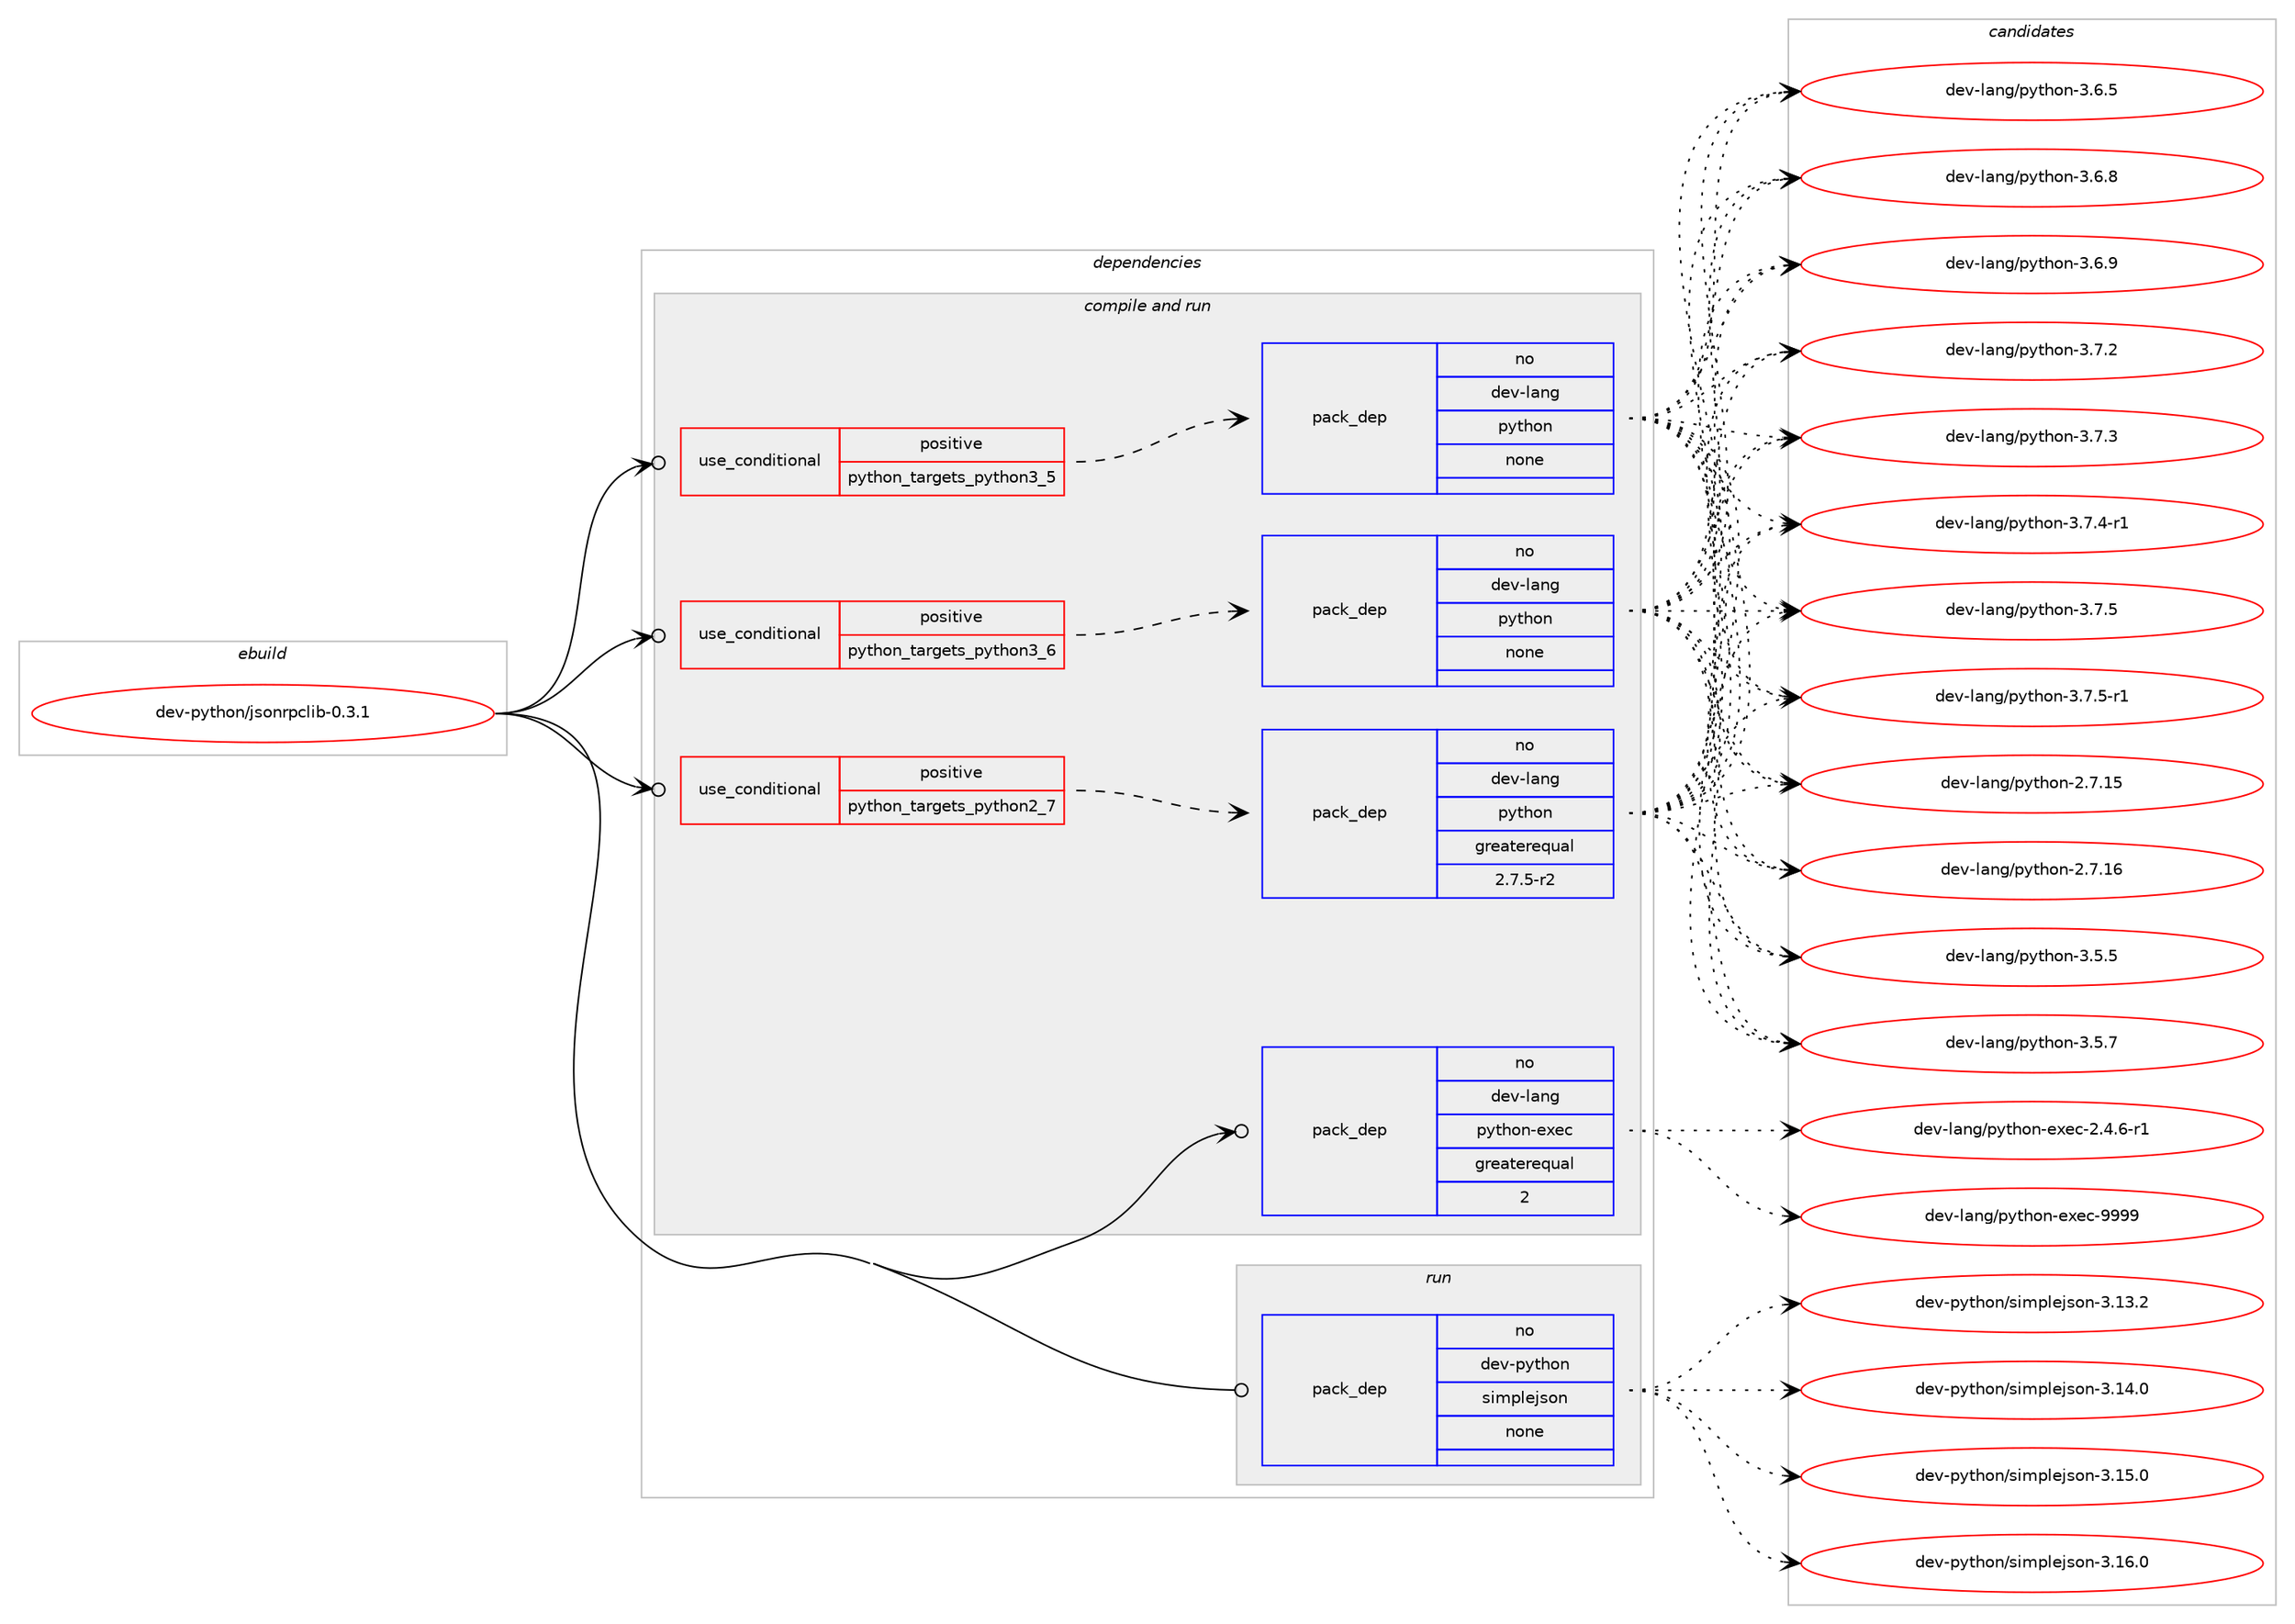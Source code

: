 digraph prolog {

# *************
# Graph options
# *************

newrank=true;
concentrate=true;
compound=true;
graph [rankdir=LR,fontname=Helvetica,fontsize=10,ranksep=1.5];#, ranksep=2.5, nodesep=0.2];
edge  [arrowhead=vee];
node  [fontname=Helvetica,fontsize=10];

# **********
# The ebuild
# **********

subgraph cluster_leftcol {
color=gray;
rank=same;
label=<<i>ebuild</i>>;
id [label="dev-python/jsonrpclib-0.3.1", color=red, width=4, href="../dev-python/jsonrpclib-0.3.1.svg"];
}

# ****************
# The dependencies
# ****************

subgraph cluster_midcol {
color=gray;
label=<<i>dependencies</i>>;
subgraph cluster_compile {
fillcolor="#eeeeee";
style=filled;
label=<<i>compile</i>>;
}
subgraph cluster_compileandrun {
fillcolor="#eeeeee";
style=filled;
label=<<i>compile and run</i>>;
subgraph cond141574 {
dependency611635 [label=<<TABLE BORDER="0" CELLBORDER="1" CELLSPACING="0" CELLPADDING="4"><TR><TD ROWSPAN="3" CELLPADDING="10">use_conditional</TD></TR><TR><TD>positive</TD></TR><TR><TD>python_targets_python2_7</TD></TR></TABLE>>, shape=none, color=red];
subgraph pack458258 {
dependency611636 [label=<<TABLE BORDER="0" CELLBORDER="1" CELLSPACING="0" CELLPADDING="4" WIDTH="220"><TR><TD ROWSPAN="6" CELLPADDING="30">pack_dep</TD></TR><TR><TD WIDTH="110">no</TD></TR><TR><TD>dev-lang</TD></TR><TR><TD>python</TD></TR><TR><TD>greaterequal</TD></TR><TR><TD>2.7.5-r2</TD></TR></TABLE>>, shape=none, color=blue];
}
dependency611635:e -> dependency611636:w [weight=20,style="dashed",arrowhead="vee"];
}
id:e -> dependency611635:w [weight=20,style="solid",arrowhead="odotvee"];
subgraph cond141575 {
dependency611637 [label=<<TABLE BORDER="0" CELLBORDER="1" CELLSPACING="0" CELLPADDING="4"><TR><TD ROWSPAN="3" CELLPADDING="10">use_conditional</TD></TR><TR><TD>positive</TD></TR><TR><TD>python_targets_python3_5</TD></TR></TABLE>>, shape=none, color=red];
subgraph pack458259 {
dependency611638 [label=<<TABLE BORDER="0" CELLBORDER="1" CELLSPACING="0" CELLPADDING="4" WIDTH="220"><TR><TD ROWSPAN="6" CELLPADDING="30">pack_dep</TD></TR><TR><TD WIDTH="110">no</TD></TR><TR><TD>dev-lang</TD></TR><TR><TD>python</TD></TR><TR><TD>none</TD></TR><TR><TD></TD></TR></TABLE>>, shape=none, color=blue];
}
dependency611637:e -> dependency611638:w [weight=20,style="dashed",arrowhead="vee"];
}
id:e -> dependency611637:w [weight=20,style="solid",arrowhead="odotvee"];
subgraph cond141576 {
dependency611639 [label=<<TABLE BORDER="0" CELLBORDER="1" CELLSPACING="0" CELLPADDING="4"><TR><TD ROWSPAN="3" CELLPADDING="10">use_conditional</TD></TR><TR><TD>positive</TD></TR><TR><TD>python_targets_python3_6</TD></TR></TABLE>>, shape=none, color=red];
subgraph pack458260 {
dependency611640 [label=<<TABLE BORDER="0" CELLBORDER="1" CELLSPACING="0" CELLPADDING="4" WIDTH="220"><TR><TD ROWSPAN="6" CELLPADDING="30">pack_dep</TD></TR><TR><TD WIDTH="110">no</TD></TR><TR><TD>dev-lang</TD></TR><TR><TD>python</TD></TR><TR><TD>none</TD></TR><TR><TD></TD></TR></TABLE>>, shape=none, color=blue];
}
dependency611639:e -> dependency611640:w [weight=20,style="dashed",arrowhead="vee"];
}
id:e -> dependency611639:w [weight=20,style="solid",arrowhead="odotvee"];
subgraph pack458261 {
dependency611641 [label=<<TABLE BORDER="0" CELLBORDER="1" CELLSPACING="0" CELLPADDING="4" WIDTH="220"><TR><TD ROWSPAN="6" CELLPADDING="30">pack_dep</TD></TR><TR><TD WIDTH="110">no</TD></TR><TR><TD>dev-lang</TD></TR><TR><TD>python-exec</TD></TR><TR><TD>greaterequal</TD></TR><TR><TD>2</TD></TR></TABLE>>, shape=none, color=blue];
}
id:e -> dependency611641:w [weight=20,style="solid",arrowhead="odotvee"];
}
subgraph cluster_run {
fillcolor="#eeeeee";
style=filled;
label=<<i>run</i>>;
subgraph pack458262 {
dependency611642 [label=<<TABLE BORDER="0" CELLBORDER="1" CELLSPACING="0" CELLPADDING="4" WIDTH="220"><TR><TD ROWSPAN="6" CELLPADDING="30">pack_dep</TD></TR><TR><TD WIDTH="110">no</TD></TR><TR><TD>dev-python</TD></TR><TR><TD>simplejson</TD></TR><TR><TD>none</TD></TR><TR><TD></TD></TR></TABLE>>, shape=none, color=blue];
}
id:e -> dependency611642:w [weight=20,style="solid",arrowhead="odot"];
}
}

# **************
# The candidates
# **************

subgraph cluster_choices {
rank=same;
color=gray;
label=<<i>candidates</i>>;

subgraph choice458258 {
color=black;
nodesep=1;
choice10010111845108971101034711212111610411111045504655464953 [label="dev-lang/python-2.7.15", color=red, width=4,href="../dev-lang/python-2.7.15.svg"];
choice10010111845108971101034711212111610411111045504655464954 [label="dev-lang/python-2.7.16", color=red, width=4,href="../dev-lang/python-2.7.16.svg"];
choice100101118451089711010347112121116104111110455146534653 [label="dev-lang/python-3.5.5", color=red, width=4,href="../dev-lang/python-3.5.5.svg"];
choice100101118451089711010347112121116104111110455146534655 [label="dev-lang/python-3.5.7", color=red, width=4,href="../dev-lang/python-3.5.7.svg"];
choice100101118451089711010347112121116104111110455146544653 [label="dev-lang/python-3.6.5", color=red, width=4,href="../dev-lang/python-3.6.5.svg"];
choice100101118451089711010347112121116104111110455146544656 [label="dev-lang/python-3.6.8", color=red, width=4,href="../dev-lang/python-3.6.8.svg"];
choice100101118451089711010347112121116104111110455146544657 [label="dev-lang/python-3.6.9", color=red, width=4,href="../dev-lang/python-3.6.9.svg"];
choice100101118451089711010347112121116104111110455146554650 [label="dev-lang/python-3.7.2", color=red, width=4,href="../dev-lang/python-3.7.2.svg"];
choice100101118451089711010347112121116104111110455146554651 [label="dev-lang/python-3.7.3", color=red, width=4,href="../dev-lang/python-3.7.3.svg"];
choice1001011184510897110103471121211161041111104551465546524511449 [label="dev-lang/python-3.7.4-r1", color=red, width=4,href="../dev-lang/python-3.7.4-r1.svg"];
choice100101118451089711010347112121116104111110455146554653 [label="dev-lang/python-3.7.5", color=red, width=4,href="../dev-lang/python-3.7.5.svg"];
choice1001011184510897110103471121211161041111104551465546534511449 [label="dev-lang/python-3.7.5-r1", color=red, width=4,href="../dev-lang/python-3.7.5-r1.svg"];
dependency611636:e -> choice10010111845108971101034711212111610411111045504655464953:w [style=dotted,weight="100"];
dependency611636:e -> choice10010111845108971101034711212111610411111045504655464954:w [style=dotted,weight="100"];
dependency611636:e -> choice100101118451089711010347112121116104111110455146534653:w [style=dotted,weight="100"];
dependency611636:e -> choice100101118451089711010347112121116104111110455146534655:w [style=dotted,weight="100"];
dependency611636:e -> choice100101118451089711010347112121116104111110455146544653:w [style=dotted,weight="100"];
dependency611636:e -> choice100101118451089711010347112121116104111110455146544656:w [style=dotted,weight="100"];
dependency611636:e -> choice100101118451089711010347112121116104111110455146544657:w [style=dotted,weight="100"];
dependency611636:e -> choice100101118451089711010347112121116104111110455146554650:w [style=dotted,weight="100"];
dependency611636:e -> choice100101118451089711010347112121116104111110455146554651:w [style=dotted,weight="100"];
dependency611636:e -> choice1001011184510897110103471121211161041111104551465546524511449:w [style=dotted,weight="100"];
dependency611636:e -> choice100101118451089711010347112121116104111110455146554653:w [style=dotted,weight="100"];
dependency611636:e -> choice1001011184510897110103471121211161041111104551465546534511449:w [style=dotted,weight="100"];
}
subgraph choice458259 {
color=black;
nodesep=1;
choice10010111845108971101034711212111610411111045504655464953 [label="dev-lang/python-2.7.15", color=red, width=4,href="../dev-lang/python-2.7.15.svg"];
choice10010111845108971101034711212111610411111045504655464954 [label="dev-lang/python-2.7.16", color=red, width=4,href="../dev-lang/python-2.7.16.svg"];
choice100101118451089711010347112121116104111110455146534653 [label="dev-lang/python-3.5.5", color=red, width=4,href="../dev-lang/python-3.5.5.svg"];
choice100101118451089711010347112121116104111110455146534655 [label="dev-lang/python-3.5.7", color=red, width=4,href="../dev-lang/python-3.5.7.svg"];
choice100101118451089711010347112121116104111110455146544653 [label="dev-lang/python-3.6.5", color=red, width=4,href="../dev-lang/python-3.6.5.svg"];
choice100101118451089711010347112121116104111110455146544656 [label="dev-lang/python-3.6.8", color=red, width=4,href="../dev-lang/python-3.6.8.svg"];
choice100101118451089711010347112121116104111110455146544657 [label="dev-lang/python-3.6.9", color=red, width=4,href="../dev-lang/python-3.6.9.svg"];
choice100101118451089711010347112121116104111110455146554650 [label="dev-lang/python-3.7.2", color=red, width=4,href="../dev-lang/python-3.7.2.svg"];
choice100101118451089711010347112121116104111110455146554651 [label="dev-lang/python-3.7.3", color=red, width=4,href="../dev-lang/python-3.7.3.svg"];
choice1001011184510897110103471121211161041111104551465546524511449 [label="dev-lang/python-3.7.4-r1", color=red, width=4,href="../dev-lang/python-3.7.4-r1.svg"];
choice100101118451089711010347112121116104111110455146554653 [label="dev-lang/python-3.7.5", color=red, width=4,href="../dev-lang/python-3.7.5.svg"];
choice1001011184510897110103471121211161041111104551465546534511449 [label="dev-lang/python-3.7.5-r1", color=red, width=4,href="../dev-lang/python-3.7.5-r1.svg"];
dependency611638:e -> choice10010111845108971101034711212111610411111045504655464953:w [style=dotted,weight="100"];
dependency611638:e -> choice10010111845108971101034711212111610411111045504655464954:w [style=dotted,weight="100"];
dependency611638:e -> choice100101118451089711010347112121116104111110455146534653:w [style=dotted,weight="100"];
dependency611638:e -> choice100101118451089711010347112121116104111110455146534655:w [style=dotted,weight="100"];
dependency611638:e -> choice100101118451089711010347112121116104111110455146544653:w [style=dotted,weight="100"];
dependency611638:e -> choice100101118451089711010347112121116104111110455146544656:w [style=dotted,weight="100"];
dependency611638:e -> choice100101118451089711010347112121116104111110455146544657:w [style=dotted,weight="100"];
dependency611638:e -> choice100101118451089711010347112121116104111110455146554650:w [style=dotted,weight="100"];
dependency611638:e -> choice100101118451089711010347112121116104111110455146554651:w [style=dotted,weight="100"];
dependency611638:e -> choice1001011184510897110103471121211161041111104551465546524511449:w [style=dotted,weight="100"];
dependency611638:e -> choice100101118451089711010347112121116104111110455146554653:w [style=dotted,weight="100"];
dependency611638:e -> choice1001011184510897110103471121211161041111104551465546534511449:w [style=dotted,weight="100"];
}
subgraph choice458260 {
color=black;
nodesep=1;
choice10010111845108971101034711212111610411111045504655464953 [label="dev-lang/python-2.7.15", color=red, width=4,href="../dev-lang/python-2.7.15.svg"];
choice10010111845108971101034711212111610411111045504655464954 [label="dev-lang/python-2.7.16", color=red, width=4,href="../dev-lang/python-2.7.16.svg"];
choice100101118451089711010347112121116104111110455146534653 [label="dev-lang/python-3.5.5", color=red, width=4,href="../dev-lang/python-3.5.5.svg"];
choice100101118451089711010347112121116104111110455146534655 [label="dev-lang/python-3.5.7", color=red, width=4,href="../dev-lang/python-3.5.7.svg"];
choice100101118451089711010347112121116104111110455146544653 [label="dev-lang/python-3.6.5", color=red, width=4,href="../dev-lang/python-3.6.5.svg"];
choice100101118451089711010347112121116104111110455146544656 [label="dev-lang/python-3.6.8", color=red, width=4,href="../dev-lang/python-3.6.8.svg"];
choice100101118451089711010347112121116104111110455146544657 [label="dev-lang/python-3.6.9", color=red, width=4,href="../dev-lang/python-3.6.9.svg"];
choice100101118451089711010347112121116104111110455146554650 [label="dev-lang/python-3.7.2", color=red, width=4,href="../dev-lang/python-3.7.2.svg"];
choice100101118451089711010347112121116104111110455146554651 [label="dev-lang/python-3.7.3", color=red, width=4,href="../dev-lang/python-3.7.3.svg"];
choice1001011184510897110103471121211161041111104551465546524511449 [label="dev-lang/python-3.7.4-r1", color=red, width=4,href="../dev-lang/python-3.7.4-r1.svg"];
choice100101118451089711010347112121116104111110455146554653 [label="dev-lang/python-3.7.5", color=red, width=4,href="../dev-lang/python-3.7.5.svg"];
choice1001011184510897110103471121211161041111104551465546534511449 [label="dev-lang/python-3.7.5-r1", color=red, width=4,href="../dev-lang/python-3.7.5-r1.svg"];
dependency611640:e -> choice10010111845108971101034711212111610411111045504655464953:w [style=dotted,weight="100"];
dependency611640:e -> choice10010111845108971101034711212111610411111045504655464954:w [style=dotted,weight="100"];
dependency611640:e -> choice100101118451089711010347112121116104111110455146534653:w [style=dotted,weight="100"];
dependency611640:e -> choice100101118451089711010347112121116104111110455146534655:w [style=dotted,weight="100"];
dependency611640:e -> choice100101118451089711010347112121116104111110455146544653:w [style=dotted,weight="100"];
dependency611640:e -> choice100101118451089711010347112121116104111110455146544656:w [style=dotted,weight="100"];
dependency611640:e -> choice100101118451089711010347112121116104111110455146544657:w [style=dotted,weight="100"];
dependency611640:e -> choice100101118451089711010347112121116104111110455146554650:w [style=dotted,weight="100"];
dependency611640:e -> choice100101118451089711010347112121116104111110455146554651:w [style=dotted,weight="100"];
dependency611640:e -> choice1001011184510897110103471121211161041111104551465546524511449:w [style=dotted,weight="100"];
dependency611640:e -> choice100101118451089711010347112121116104111110455146554653:w [style=dotted,weight="100"];
dependency611640:e -> choice1001011184510897110103471121211161041111104551465546534511449:w [style=dotted,weight="100"];
}
subgraph choice458261 {
color=black;
nodesep=1;
choice10010111845108971101034711212111610411111045101120101994550465246544511449 [label="dev-lang/python-exec-2.4.6-r1", color=red, width=4,href="../dev-lang/python-exec-2.4.6-r1.svg"];
choice10010111845108971101034711212111610411111045101120101994557575757 [label="dev-lang/python-exec-9999", color=red, width=4,href="../dev-lang/python-exec-9999.svg"];
dependency611641:e -> choice10010111845108971101034711212111610411111045101120101994550465246544511449:w [style=dotted,weight="100"];
dependency611641:e -> choice10010111845108971101034711212111610411111045101120101994557575757:w [style=dotted,weight="100"];
}
subgraph choice458262 {
color=black;
nodesep=1;
choice100101118451121211161041111104711510510911210810110611511111045514649514650 [label="dev-python/simplejson-3.13.2", color=red, width=4,href="../dev-python/simplejson-3.13.2.svg"];
choice100101118451121211161041111104711510510911210810110611511111045514649524648 [label="dev-python/simplejson-3.14.0", color=red, width=4,href="../dev-python/simplejson-3.14.0.svg"];
choice100101118451121211161041111104711510510911210810110611511111045514649534648 [label="dev-python/simplejson-3.15.0", color=red, width=4,href="../dev-python/simplejson-3.15.0.svg"];
choice100101118451121211161041111104711510510911210810110611511111045514649544648 [label="dev-python/simplejson-3.16.0", color=red, width=4,href="../dev-python/simplejson-3.16.0.svg"];
dependency611642:e -> choice100101118451121211161041111104711510510911210810110611511111045514649514650:w [style=dotted,weight="100"];
dependency611642:e -> choice100101118451121211161041111104711510510911210810110611511111045514649524648:w [style=dotted,weight="100"];
dependency611642:e -> choice100101118451121211161041111104711510510911210810110611511111045514649534648:w [style=dotted,weight="100"];
dependency611642:e -> choice100101118451121211161041111104711510510911210810110611511111045514649544648:w [style=dotted,weight="100"];
}
}

}

